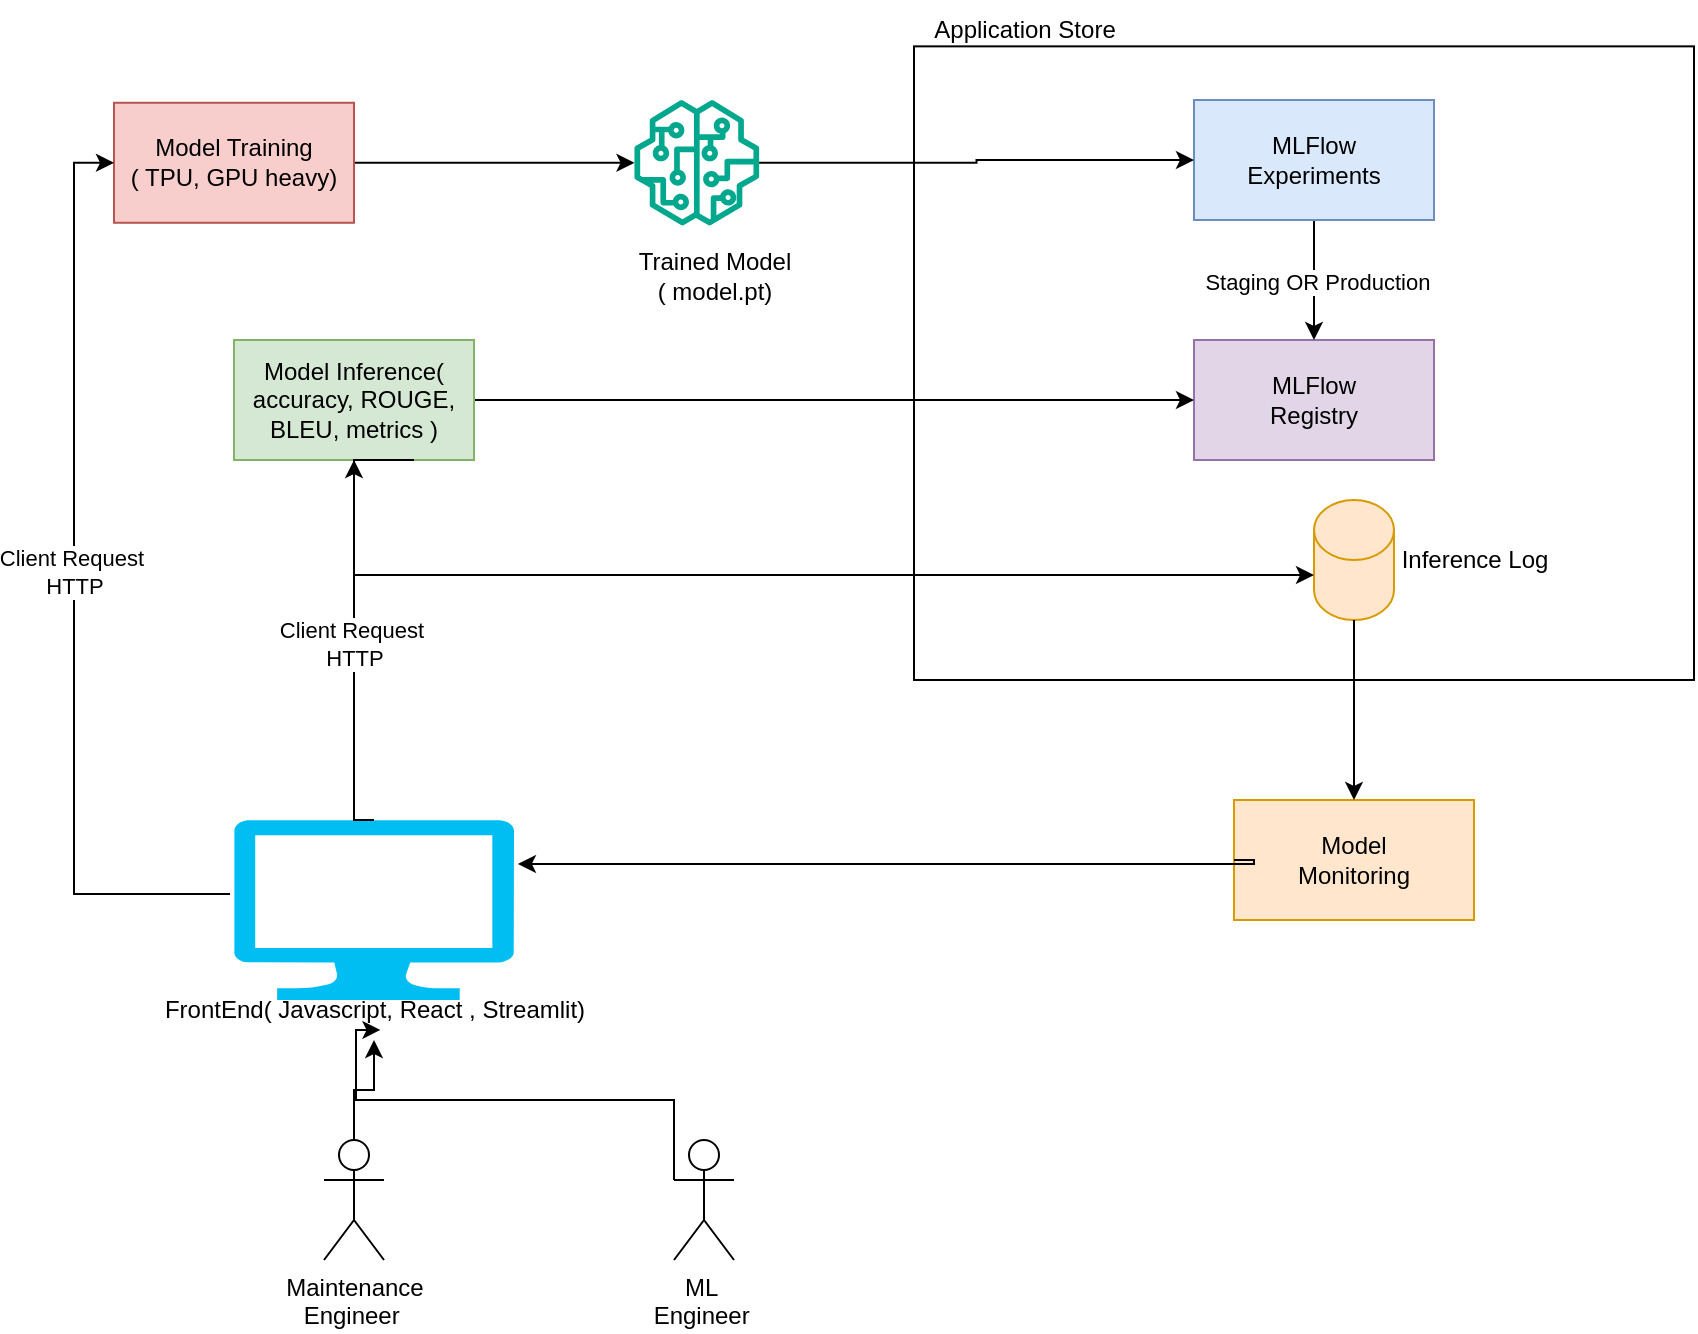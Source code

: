 <mxfile version="23.0.1" type="github">
  <diagram name="Page-1" id="gdn3CGUFvM2zCtfdntpX">
    <mxGraphModel dx="1892" dy="631" grid="1" gridSize="10" guides="1" tooltips="1" connect="1" arrows="1" fold="1" page="1" pageScale="1" pageWidth="850" pageHeight="1100" math="0" shadow="0">
      <root>
        <mxCell id="0" />
        <mxCell id="1" parent="0" />
        <mxCell id="zeY5_pN0SkensCHVT8-L-8" value="" style="group" vertex="1" connectable="0" parent="1">
          <mxGeometry x="440" y="170" width="390" height="340" as="geometry" />
        </mxCell>
        <mxCell id="zeY5_pN0SkensCHVT8-L-6" value="" style="rounded=0;whiteSpace=wrap;html=1;" vertex="1" parent="zeY5_pN0SkensCHVT8-L-8">
          <mxGeometry y="23.182" width="390" height="316.818" as="geometry" />
        </mxCell>
        <mxCell id="zeY5_pN0SkensCHVT8-L-7" value="Application Store" style="text;html=1;align=center;verticalAlign=middle;resizable=0;points=[];autosize=1;strokeColor=none;fillColor=none;" vertex="1" parent="zeY5_pN0SkensCHVT8-L-8">
          <mxGeometry width="110" height="30" as="geometry" />
        </mxCell>
        <mxCell id="zeY5_pN0SkensCHVT8-L-4" value="MLFlow&lt;br&gt;Registry" style="rounded=0;whiteSpace=wrap;html=1;fillColor=#e1d5e7;strokeColor=#9673a6;" vertex="1" parent="zeY5_pN0SkensCHVT8-L-8">
          <mxGeometry x="140" y="170" width="120" height="60" as="geometry" />
        </mxCell>
        <mxCell id="zeY5_pN0SkensCHVT8-L-17" style="edgeStyle=orthogonalEdgeStyle;rounded=0;orthogonalLoop=1;jettySize=auto;html=1;exitX=0.5;exitY=1;exitDx=0;exitDy=0;entryX=0.5;entryY=0;entryDx=0;entryDy=0;" edge="1" parent="zeY5_pN0SkensCHVT8-L-8" source="zeY5_pN0SkensCHVT8-L-3" target="zeY5_pN0SkensCHVT8-L-4">
          <mxGeometry relative="1" as="geometry" />
        </mxCell>
        <mxCell id="zeY5_pN0SkensCHVT8-L-22" value="Staging OR Production&amp;nbsp;" style="edgeLabel;html=1;align=center;verticalAlign=middle;resizable=0;points=[];" vertex="1" connectable="0" parent="zeY5_pN0SkensCHVT8-L-17">
          <mxGeometry x="0.033" y="3" relative="1" as="geometry">
            <mxPoint as="offset" />
          </mxGeometry>
        </mxCell>
        <mxCell id="zeY5_pN0SkensCHVT8-L-3" value="MLFlow&lt;br&gt;Experiments&lt;br&gt;" style="rounded=0;whiteSpace=wrap;html=1;fillColor=#dae8fc;strokeColor=#6c8ebf;" vertex="1" parent="zeY5_pN0SkensCHVT8-L-8">
          <mxGeometry x="140" y="50" width="120" height="60" as="geometry" />
        </mxCell>
        <mxCell id="zeY5_pN0SkensCHVT8-L-29" value="Inference Log" style="text;html=1;align=center;verticalAlign=middle;resizable=0;points=[];autosize=1;strokeColor=none;fillColor=none;" vertex="1" parent="zeY5_pN0SkensCHVT8-L-8">
          <mxGeometry x="230" y="265" width="100" height="30" as="geometry" />
        </mxCell>
        <mxCell id="zeY5_pN0SkensCHVT8-L-32" value="" style="shape=cylinder3;whiteSpace=wrap;html=1;boundedLbl=1;backgroundOutline=1;size=15;fillColor=#ffe6cc;strokeColor=#d79b00;" vertex="1" parent="zeY5_pN0SkensCHVT8-L-8">
          <mxGeometry x="200" y="250" width="40" height="60" as="geometry" />
        </mxCell>
        <mxCell id="zeY5_pN0SkensCHVT8-L-11" value="" style="group" vertex="1" connectable="0" parent="1">
          <mxGeometry x="100" y="580" width="185" height="110" as="geometry" />
        </mxCell>
        <mxCell id="zeY5_pN0SkensCHVT8-L-9" value="" style="verticalLabelPosition=bottom;html=1;verticalAlign=top;align=center;strokeColor=none;fillColor=#00BEF2;shape=mxgraph.azure.computer;pointerEvents=1;" vertex="1" parent="zeY5_pN0SkensCHVT8-L-11">
          <mxGeometry width="140" height="90" as="geometry" />
        </mxCell>
        <mxCell id="zeY5_pN0SkensCHVT8-L-10" value="FrontEnd( Javascript, React , Streamlit)" style="text;html=1;align=center;verticalAlign=middle;resizable=0;points=[];autosize=1;strokeColor=none;fillColor=none;" vertex="1" parent="zeY5_pN0SkensCHVT8-L-11">
          <mxGeometry x="-45" y="80" width="230" height="30" as="geometry" />
        </mxCell>
        <mxCell id="zeY5_pN0SkensCHVT8-L-15" style="edgeStyle=orthogonalEdgeStyle;rounded=0;orthogonalLoop=1;jettySize=auto;html=1;exitX=1;exitY=0.5;exitDx=0;exitDy=0;" edge="1" parent="1" source="zeY5_pN0SkensCHVT8-L-1" target="zeY5_pN0SkensCHVT8-L-12">
          <mxGeometry relative="1" as="geometry" />
        </mxCell>
        <mxCell id="zeY5_pN0SkensCHVT8-L-1" value="Model Training&lt;br&gt;( TPU, GPU heavy)" style="rounded=0;whiteSpace=wrap;html=1;fillColor=#f8cecc;strokeColor=#b85450;" vertex="1" parent="1">
          <mxGeometry x="40" y="221.39" width="120" height="60" as="geometry" />
        </mxCell>
        <mxCell id="zeY5_pN0SkensCHVT8-L-14" value="" style="group" vertex="1" connectable="0" parent="1">
          <mxGeometry x="290" y="220" width="100" height="108" as="geometry" />
        </mxCell>
        <mxCell id="zeY5_pN0SkensCHVT8-L-12" value="" style="sketch=0;outlineConnect=0;fontColor=#232F3E;gradientColor=none;fillColor=#01A88D;strokeColor=none;dashed=0;verticalLabelPosition=bottom;verticalAlign=top;align=center;html=1;fontSize=12;fontStyle=0;aspect=fixed;pointerEvents=1;shape=mxgraph.aws4.sagemaker_model;" vertex="1" parent="zeY5_pN0SkensCHVT8-L-14">
          <mxGeometry x="10.01" width="62.79" height="62.79" as="geometry" />
        </mxCell>
        <mxCell id="zeY5_pN0SkensCHVT8-L-13" value="Trained Model&lt;br&gt;( model.pt)" style="text;html=1;align=center;verticalAlign=middle;resizable=0;points=[];autosize=1;strokeColor=none;fillColor=none;" vertex="1" parent="zeY5_pN0SkensCHVT8-L-14">
          <mxGeometry y="68" width="100" height="40" as="geometry" />
        </mxCell>
        <mxCell id="zeY5_pN0SkensCHVT8-L-16" value="" style="edgeStyle=orthogonalEdgeStyle;rounded=0;orthogonalLoop=1;jettySize=auto;html=1;entryX=0;entryY=0.5;entryDx=0;entryDy=0;" edge="1" parent="1" source="zeY5_pN0SkensCHVT8-L-12" target="zeY5_pN0SkensCHVT8-L-3">
          <mxGeometry relative="1" as="geometry" />
        </mxCell>
        <mxCell id="zeY5_pN0SkensCHVT8-L-37" style="edgeStyle=orthogonalEdgeStyle;rounded=0;orthogonalLoop=1;jettySize=auto;html=1;exitX=1;exitY=0.5;exitDx=0;exitDy=0;entryX=0;entryY=0.5;entryDx=0;entryDy=0;" edge="1" parent="1" source="zeY5_pN0SkensCHVT8-L-2" target="zeY5_pN0SkensCHVT8-L-4">
          <mxGeometry relative="1" as="geometry" />
        </mxCell>
        <mxCell id="zeY5_pN0SkensCHVT8-L-2" value="Model Inference( accuracy, ROUGE, BLEU, metrics )" style="rounded=0;whiteSpace=wrap;html=1;fillColor=#d5e8d4;strokeColor=#82b366;" vertex="1" parent="1">
          <mxGeometry x="100" y="340" width="120" height="60" as="geometry" />
        </mxCell>
        <mxCell id="zeY5_pN0SkensCHVT8-L-20" style="edgeStyle=orthogonalEdgeStyle;rounded=0;orthogonalLoop=1;jettySize=auto;html=1;exitX=0.5;exitY=0;exitDx=0;exitDy=0;exitPerimeter=0;entryX=0.5;entryY=1;entryDx=0;entryDy=0;" edge="1" parent="1" source="zeY5_pN0SkensCHVT8-L-9" target="zeY5_pN0SkensCHVT8-L-2">
          <mxGeometry relative="1" as="geometry">
            <Array as="points">
              <mxPoint x="160" y="440" />
              <mxPoint x="160" y="440" />
            </Array>
          </mxGeometry>
        </mxCell>
        <mxCell id="zeY5_pN0SkensCHVT8-L-21" value="Client Request&amp;nbsp;&lt;br&gt;HTTP" style="edgeLabel;html=1;align=center;verticalAlign=middle;resizable=0;points=[];" vertex="1" connectable="0" parent="zeY5_pN0SkensCHVT8-L-20">
          <mxGeometry x="0.033" relative="1" as="geometry">
            <mxPoint as="offset" />
          </mxGeometry>
        </mxCell>
        <mxCell id="zeY5_pN0SkensCHVT8-L-27" style="edgeStyle=orthogonalEdgeStyle;rounded=0;orthogonalLoop=1;jettySize=auto;html=1;exitX=0.5;exitY=0;exitDx=0;exitDy=0;exitPerimeter=0;" edge="1" parent="1" source="zeY5_pN0SkensCHVT8-L-23" target="zeY5_pN0SkensCHVT8-L-10">
          <mxGeometry relative="1" as="geometry" />
        </mxCell>
        <mxCell id="zeY5_pN0SkensCHVT8-L-23" value="Maintenance &lt;br&gt;Engineer&amp;nbsp;" style="shape=umlActor;verticalLabelPosition=bottom;verticalAlign=top;html=1;outlineConnect=0;" vertex="1" parent="1">
          <mxGeometry x="145" y="740" width="30" height="60" as="geometry" />
        </mxCell>
        <mxCell id="zeY5_pN0SkensCHVT8-L-5" value="Model &lt;br&gt;Monitoring" style="rounded=0;whiteSpace=wrap;html=1;fillColor=#ffe6cc;strokeColor=#d79b00;" vertex="1" parent="1">
          <mxGeometry x="600" y="570" width="120" height="60" as="geometry" />
        </mxCell>
        <mxCell id="zeY5_pN0SkensCHVT8-L-33" style="edgeStyle=orthogonalEdgeStyle;rounded=0;orthogonalLoop=1;jettySize=auto;html=1;exitX=0.75;exitY=1;exitDx=0;exitDy=0;entryX=0;entryY=0;entryDx=0;entryDy=37.5;entryPerimeter=0;" edge="1" parent="1" source="zeY5_pN0SkensCHVT8-L-2" target="zeY5_pN0SkensCHVT8-L-32">
          <mxGeometry relative="1" as="geometry">
            <Array as="points">
              <mxPoint x="160" y="400" />
              <mxPoint x="160" y="458" />
            </Array>
          </mxGeometry>
        </mxCell>
        <mxCell id="zeY5_pN0SkensCHVT8-L-34" style="edgeStyle=orthogonalEdgeStyle;rounded=0;orthogonalLoop=1;jettySize=auto;html=1;exitX=0;exitY=0.5;exitDx=0;exitDy=0;entryX=1.014;entryY=0.244;entryDx=0;entryDy=0;entryPerimeter=0;" edge="1" parent="1" source="zeY5_pN0SkensCHVT8-L-5" target="zeY5_pN0SkensCHVT8-L-9">
          <mxGeometry relative="1" as="geometry">
            <Array as="points">
              <mxPoint x="610" y="602" />
            </Array>
          </mxGeometry>
        </mxCell>
        <mxCell id="zeY5_pN0SkensCHVT8-L-35" value="ML&amp;nbsp;&lt;br&gt;Engineer&amp;nbsp;" style="shape=umlActor;verticalLabelPosition=bottom;verticalAlign=top;html=1;outlineConnect=0;" vertex="1" parent="1">
          <mxGeometry x="320" y="740" width="30" height="60" as="geometry" />
        </mxCell>
        <mxCell id="zeY5_pN0SkensCHVT8-L-36" style="edgeStyle=orthogonalEdgeStyle;rounded=0;orthogonalLoop=1;jettySize=auto;html=1;exitX=0;exitY=0.333;exitDx=0;exitDy=0;exitPerimeter=0;entryX=0.514;entryY=0.833;entryDx=0;entryDy=0;entryPerimeter=0;" edge="1" parent="1" source="zeY5_pN0SkensCHVT8-L-35" target="zeY5_pN0SkensCHVT8-L-10">
          <mxGeometry relative="1" as="geometry">
            <Array as="points">
              <mxPoint x="320" y="720" />
              <mxPoint x="161" y="720" />
            </Array>
          </mxGeometry>
        </mxCell>
        <mxCell id="zeY5_pN0SkensCHVT8-L-38" style="edgeStyle=orthogonalEdgeStyle;rounded=0;orthogonalLoop=1;jettySize=auto;html=1;exitX=0.5;exitY=1;exitDx=0;exitDy=0;exitPerimeter=0;entryX=0.5;entryY=0;entryDx=0;entryDy=0;" edge="1" parent="1" source="zeY5_pN0SkensCHVT8-L-32" target="zeY5_pN0SkensCHVT8-L-5">
          <mxGeometry relative="1" as="geometry" />
        </mxCell>
        <mxCell id="zeY5_pN0SkensCHVT8-L-39" style="edgeStyle=orthogonalEdgeStyle;rounded=0;orthogonalLoop=1;jettySize=auto;html=1;exitX=-0.014;exitY=0.411;exitDx=0;exitDy=0;exitPerimeter=0;entryX=0;entryY=0.5;entryDx=0;entryDy=0;" edge="1" parent="1" source="zeY5_pN0SkensCHVT8-L-9" target="zeY5_pN0SkensCHVT8-L-1">
          <mxGeometry relative="1" as="geometry">
            <mxPoint x="20" y="490" as="sourcePoint" />
            <mxPoint x="20" y="310" as="targetPoint" />
            <Array as="points">
              <mxPoint x="20" y="617" />
              <mxPoint x="20" y="251" />
            </Array>
          </mxGeometry>
        </mxCell>
        <mxCell id="zeY5_pN0SkensCHVT8-L-40" value="Client Request&amp;nbsp;&lt;br&gt;HTTP" style="edgeLabel;html=1;align=center;verticalAlign=middle;resizable=0;points=[];" vertex="1" connectable="0" parent="zeY5_pN0SkensCHVT8-L-39">
          <mxGeometry x="0.033" relative="1" as="geometry">
            <mxPoint as="offset" />
          </mxGeometry>
        </mxCell>
      </root>
    </mxGraphModel>
  </diagram>
</mxfile>
